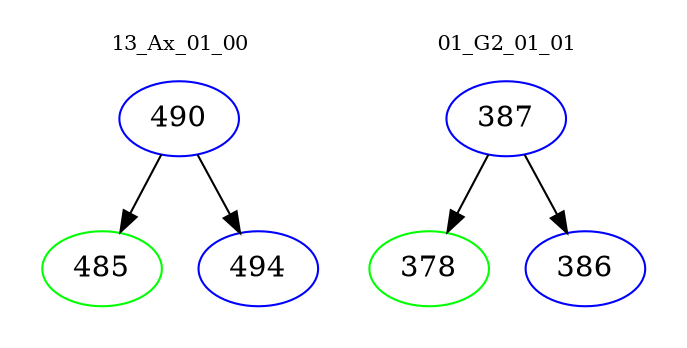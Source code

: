 digraph{
subgraph cluster_0 {
color = white
label = "13_Ax_01_00";
fontsize=10;
T0_490 [label="490", color="blue"]
T0_490 -> T0_485 [color="black"]
T0_485 [label="485", color="green"]
T0_490 -> T0_494 [color="black"]
T0_494 [label="494", color="blue"]
}
subgraph cluster_1 {
color = white
label = "01_G2_01_01";
fontsize=10;
T1_387 [label="387", color="blue"]
T1_387 -> T1_378 [color="black"]
T1_378 [label="378", color="green"]
T1_387 -> T1_386 [color="black"]
T1_386 [label="386", color="blue"]
}
}
